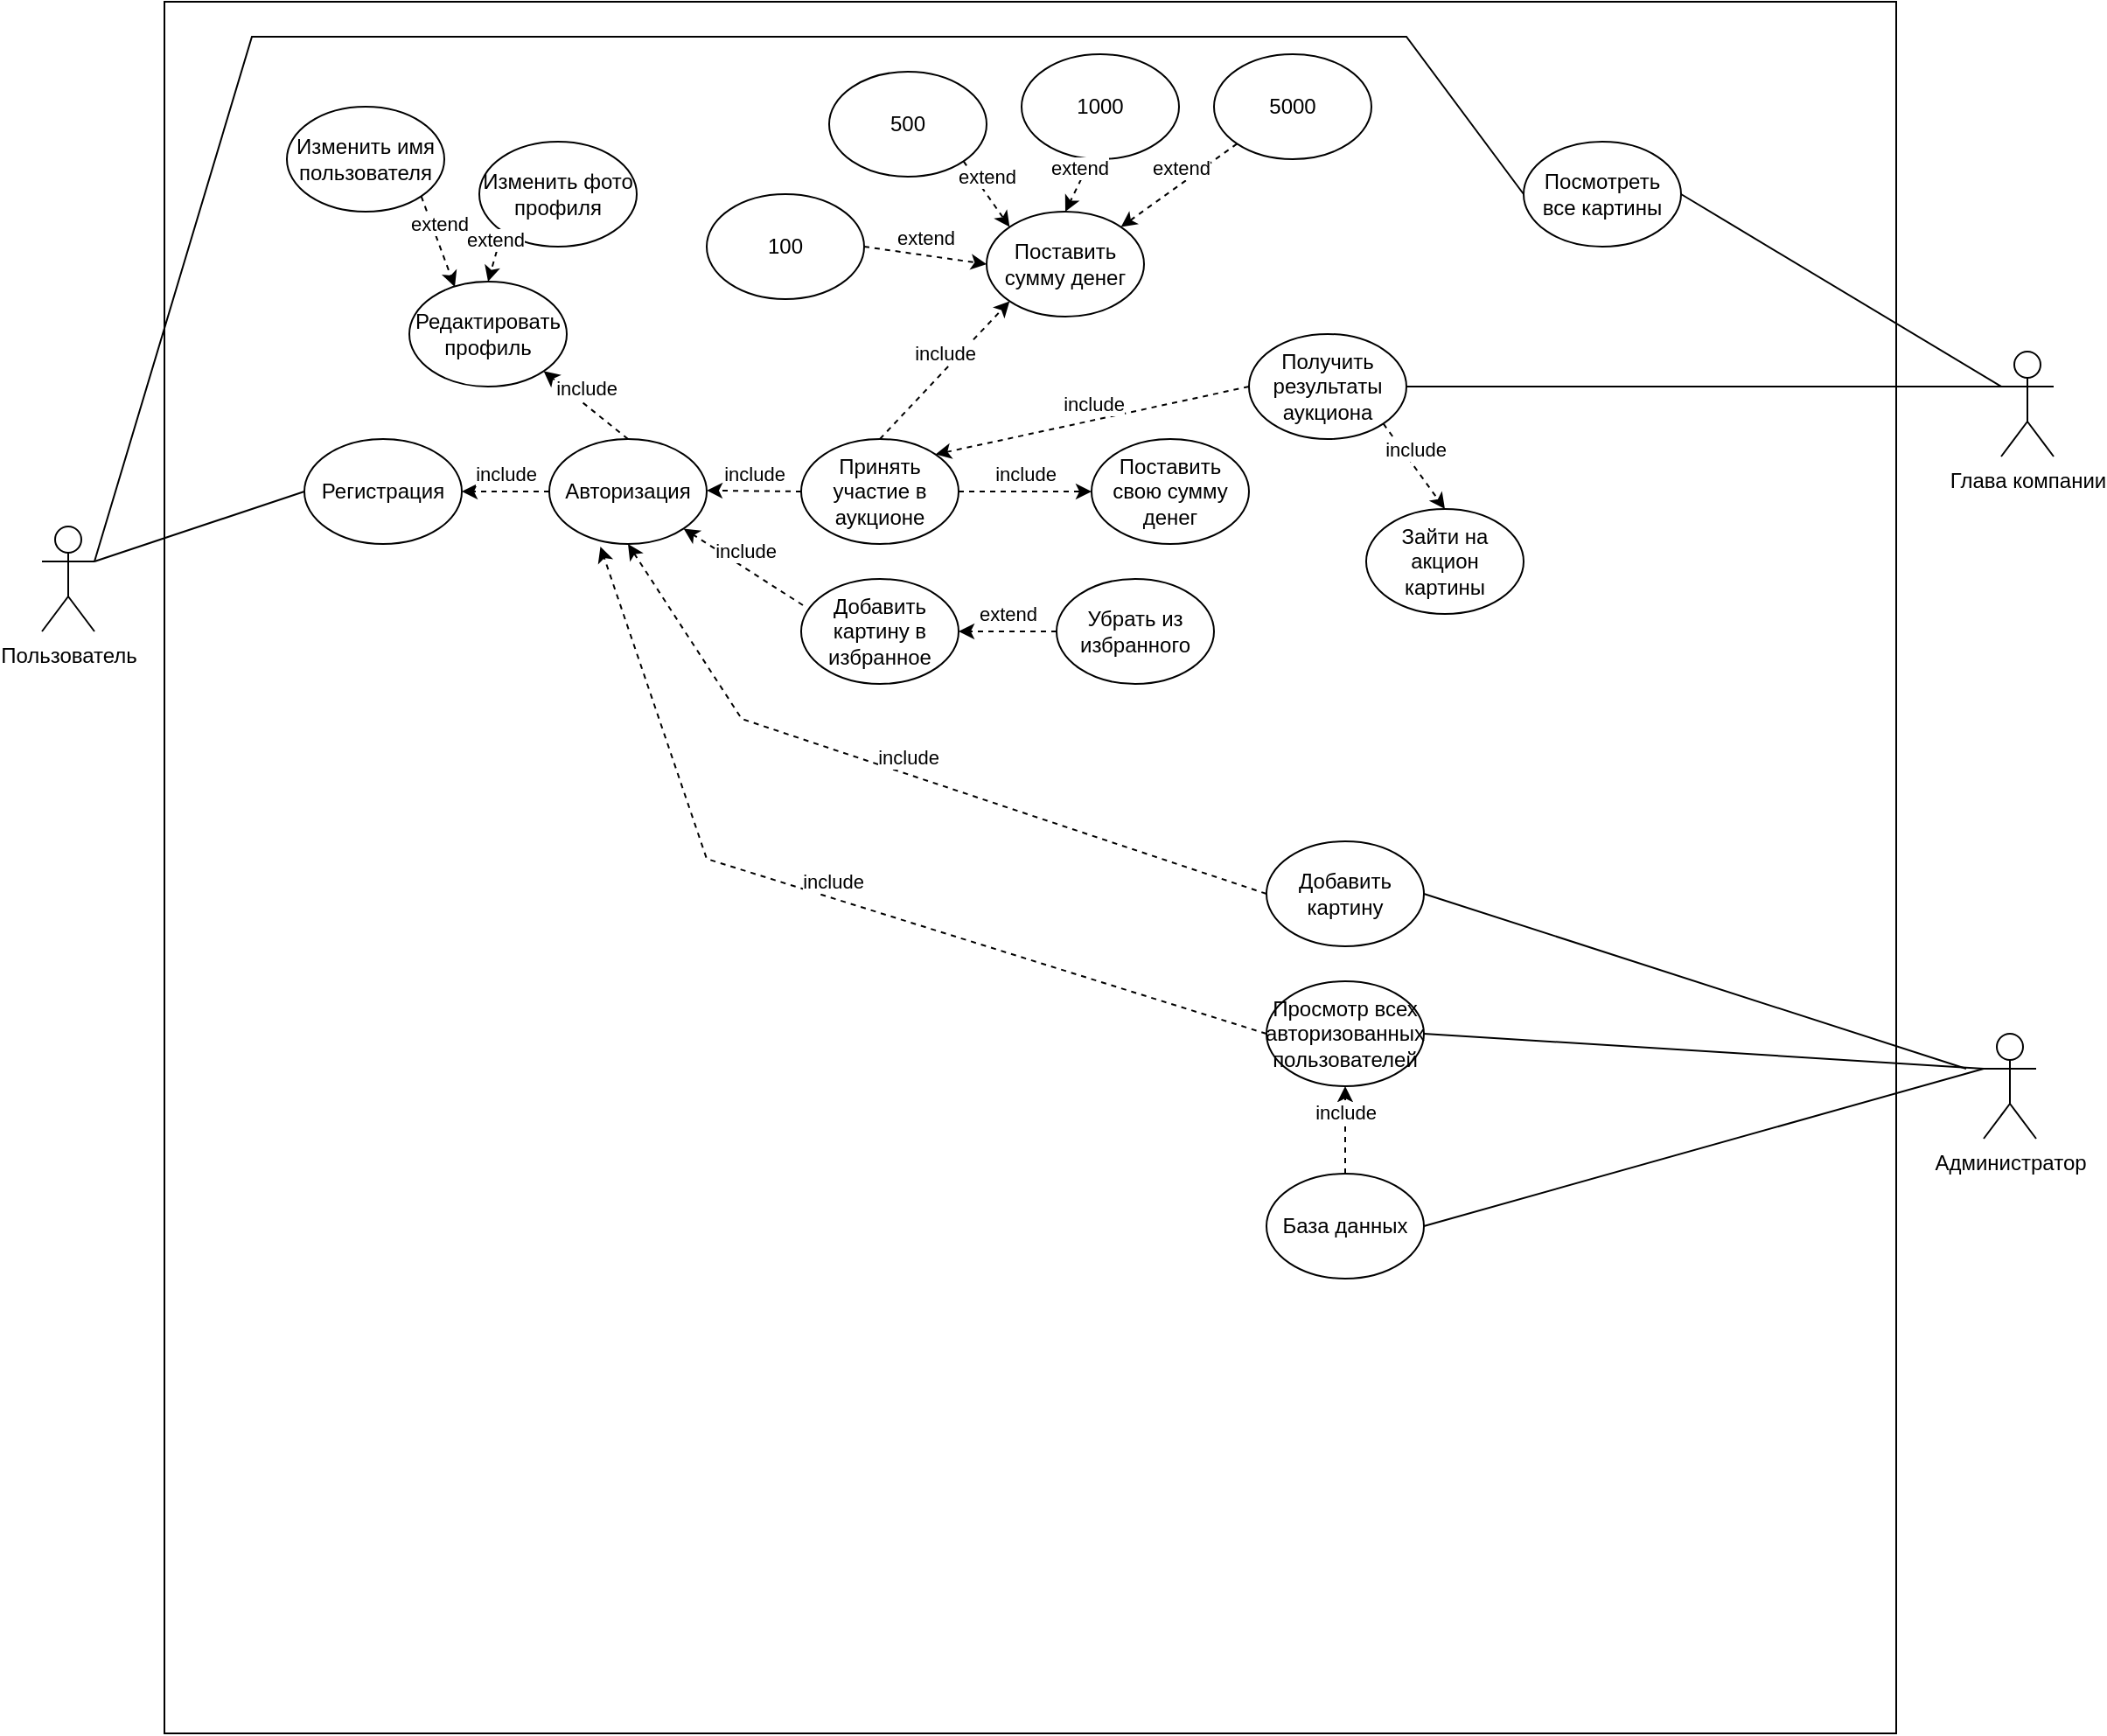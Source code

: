 <mxfile version="27.0.9">
  <diagram name="Страница — 1" id="0iZJXTXvBDXocDnAnRHS">
    <mxGraphModel dx="2893" dy="1119" grid="1" gridSize="10" guides="1" tooltips="1" connect="1" arrows="1" fold="1" page="1" pageScale="1" pageWidth="827" pageHeight="1169" math="0" shadow="0">
      <root>
        <mxCell id="0" />
        <mxCell id="1" parent="0" />
        <mxCell id="6KdGz2hu0lXbB8BNmJrf-1" value="" style="whiteSpace=wrap;html=1;aspect=fixed;fillStyle=auto;fillColor=#FFFFFF;" parent="1" vertex="1">
          <mxGeometry x="50" y="130" width="990" height="990" as="geometry" />
        </mxCell>
        <mxCell id="6KdGz2hu0lXbB8BNmJrf-2" value="Регистрация" style="ellipse;whiteSpace=wrap;html=1;" parent="1" vertex="1">
          <mxGeometry x="130" y="380" width="90" height="60" as="geometry" />
        </mxCell>
        <mxCell id="6KdGz2hu0lXbB8BNmJrf-3" value="Пользователь&lt;br&gt;" style="shape=umlActor;verticalLabelPosition=bottom;verticalAlign=top;html=1;outlineConnect=0;" parent="1" vertex="1">
          <mxGeometry x="-20" y="430" width="30" height="60" as="geometry" />
        </mxCell>
        <mxCell id="6KdGz2hu0lXbB8BNmJrf-4" value="Администратор" style="shape=umlActor;verticalLabelPosition=bottom;verticalAlign=top;html=1;outlineConnect=0;" parent="1" vertex="1">
          <mxGeometry x="1090" y="720" width="30" height="60" as="geometry" />
        </mxCell>
        <mxCell id="6KdGz2hu0lXbB8BNmJrf-6" value="Глава компании" style="shape=umlActor;verticalLabelPosition=bottom;verticalAlign=top;html=1;outlineConnect=0;" parent="1" vertex="1">
          <mxGeometry x="1100" y="330" width="30" height="60" as="geometry" />
        </mxCell>
        <mxCell id="6KdGz2hu0lXbB8BNmJrf-7" value="" style="endArrow=none;html=1;rounded=0;entryX=0;entryY=0.5;entryDx=0;entryDy=0;" parent="1" target="6KdGz2hu0lXbB8BNmJrf-2" edge="1">
          <mxGeometry width="50" height="50" relative="1" as="geometry">
            <mxPoint x="10" y="450" as="sourcePoint" />
            <mxPoint x="60" y="400" as="targetPoint" />
          </mxGeometry>
        </mxCell>
        <mxCell id="6KdGz2hu0lXbB8BNmJrf-8" value="Авторизация" style="ellipse;whiteSpace=wrap;html=1;" parent="1" vertex="1">
          <mxGeometry x="270" y="380" width="90" height="60" as="geometry" />
        </mxCell>
        <mxCell id="6KdGz2hu0lXbB8BNmJrf-10" value="" style="endArrow=classic;html=1;rounded=0;exitX=0;exitY=0.5;exitDx=0;exitDy=0;dashed=1;entryX=1;entryY=0.5;entryDx=0;entryDy=0;" parent="1" source="6KdGz2hu0lXbB8BNmJrf-8" target="6KdGz2hu0lXbB8BNmJrf-2" edge="1">
          <mxGeometry width="50" height="50" relative="1" as="geometry">
            <mxPoint x="230" y="400" as="sourcePoint" />
            <mxPoint x="280" y="350" as="targetPoint" />
          </mxGeometry>
        </mxCell>
        <mxCell id="6KdGz2hu0lXbB8BNmJrf-11" value="include" style="edgeLabel;html=1;align=center;verticalAlign=middle;resizable=0;points=[];" parent="6KdGz2hu0lXbB8BNmJrf-10" vertex="1" connectable="0">
          <mxGeometry x="-0.007" relative="1" as="geometry">
            <mxPoint y="-10" as="offset" />
          </mxGeometry>
        </mxCell>
        <mxCell id="6KdGz2hu0lXbB8BNmJrf-12" value="Принять участие в аукционе" style="ellipse;whiteSpace=wrap;html=1;" parent="1" vertex="1">
          <mxGeometry x="414" y="380" width="90" height="60" as="geometry" />
        </mxCell>
        <mxCell id="6KdGz2hu0lXbB8BNmJrf-13" value="" style="endArrow=classic;html=1;rounded=0;exitX=0;exitY=0.5;exitDx=0;exitDy=0;dashed=1;entryX=1;entryY=0.5;entryDx=0;entryDy=0;" parent="1" source="6KdGz2hu0lXbB8BNmJrf-12" edge="1">
          <mxGeometry width="50" height="50" relative="1" as="geometry">
            <mxPoint x="410" y="409.41" as="sourcePoint" />
            <mxPoint x="360" y="409.41" as="targetPoint" />
          </mxGeometry>
        </mxCell>
        <mxCell id="6KdGz2hu0lXbB8BNmJrf-14" value="include" style="edgeLabel;html=1;align=center;verticalAlign=middle;resizable=0;points=[];" parent="6KdGz2hu0lXbB8BNmJrf-13" vertex="1" connectable="0">
          <mxGeometry x="-0.007" relative="1" as="geometry">
            <mxPoint y="-10" as="offset" />
          </mxGeometry>
        </mxCell>
        <mxCell id="6KdGz2hu0lXbB8BNmJrf-15" value="" style="endArrow=classic;html=1;rounded=0;dashed=1;entryX=0;entryY=1;entryDx=0;entryDy=0;exitX=0.5;exitY=0;exitDx=0;exitDy=0;" parent="1" source="6KdGz2hu0lXbB8BNmJrf-12" target="6KdGz2hu0lXbB8BNmJrf-17" edge="1">
          <mxGeometry width="50" height="50" relative="1" as="geometry">
            <mxPoint x="400" y="330" as="sourcePoint" />
            <mxPoint x="410" y="330" as="targetPoint" />
          </mxGeometry>
        </mxCell>
        <mxCell id="6KdGz2hu0lXbB8BNmJrf-16" value="include" style="edgeLabel;html=1;align=center;verticalAlign=middle;resizable=0;points=[];" parent="6KdGz2hu0lXbB8BNmJrf-15" vertex="1" connectable="0">
          <mxGeometry x="-0.007" relative="1" as="geometry">
            <mxPoint y="-10" as="offset" />
          </mxGeometry>
        </mxCell>
        <mxCell id="6KdGz2hu0lXbB8BNmJrf-17" value="Поставить сумму денег" style="ellipse;whiteSpace=wrap;html=1;" parent="1" vertex="1">
          <mxGeometry x="520" y="250" width="90" height="60" as="geometry" />
        </mxCell>
        <mxCell id="6KdGz2hu0lXbB8BNmJrf-18" value="500" style="ellipse;whiteSpace=wrap;html=1;" parent="1" vertex="1">
          <mxGeometry x="430" y="170" width="90" height="60" as="geometry" />
        </mxCell>
        <mxCell id="6KdGz2hu0lXbB8BNmJrf-19" value="5000" style="ellipse;whiteSpace=wrap;html=1;" parent="1" vertex="1">
          <mxGeometry x="650" y="160" width="90" height="60" as="geometry" />
        </mxCell>
        <mxCell id="6KdGz2hu0lXbB8BNmJrf-20" value="1000" style="ellipse;whiteSpace=wrap;html=1;" parent="1" vertex="1">
          <mxGeometry x="540" y="160" width="90" height="60" as="geometry" />
        </mxCell>
        <mxCell id="6KdGz2hu0lXbB8BNmJrf-21" value="100" style="ellipse;whiteSpace=wrap;html=1;" parent="1" vertex="1">
          <mxGeometry x="360" y="240" width="90" height="60" as="geometry" />
        </mxCell>
        <mxCell id="6KdGz2hu0lXbB8BNmJrf-22" value="" style="endArrow=classic;html=1;rounded=0;dashed=1;entryX=0;entryY=0.5;entryDx=0;entryDy=0;exitX=1;exitY=0.5;exitDx=0;exitDy=0;" parent="1" source="6KdGz2hu0lXbB8BNmJrf-21" target="6KdGz2hu0lXbB8BNmJrf-17" edge="1">
          <mxGeometry width="50" height="50" relative="1" as="geometry">
            <mxPoint x="280" y="290" as="sourcePoint" />
            <mxPoint x="307" y="349" as="targetPoint" />
          </mxGeometry>
        </mxCell>
        <mxCell id="6KdGz2hu0lXbB8BNmJrf-23" value="extend" style="edgeLabel;html=1;align=center;verticalAlign=middle;resizable=0;points=[];" parent="6KdGz2hu0lXbB8BNmJrf-22" vertex="1" connectable="0">
          <mxGeometry x="-0.007" relative="1" as="geometry">
            <mxPoint y="-10" as="offset" />
          </mxGeometry>
        </mxCell>
        <mxCell id="6KdGz2hu0lXbB8BNmJrf-25" value="" style="endArrow=classic;html=1;rounded=0;dashed=1;entryX=0;entryY=0;entryDx=0;entryDy=0;exitX=1;exitY=1;exitDx=0;exitDy=0;" parent="1" source="6KdGz2hu0lXbB8BNmJrf-18" target="6KdGz2hu0lXbB8BNmJrf-17" edge="1">
          <mxGeometry width="50" height="50" relative="1" as="geometry">
            <mxPoint x="290" y="300" as="sourcePoint" />
            <mxPoint x="360" y="310" as="targetPoint" />
          </mxGeometry>
        </mxCell>
        <mxCell id="6KdGz2hu0lXbB8BNmJrf-26" value="extend" style="edgeLabel;html=1;align=center;verticalAlign=middle;resizable=0;points=[];" parent="6KdGz2hu0lXbB8BNmJrf-25" vertex="1" connectable="0">
          <mxGeometry x="-0.007" relative="1" as="geometry">
            <mxPoint y="-10" as="offset" />
          </mxGeometry>
        </mxCell>
        <mxCell id="6KdGz2hu0lXbB8BNmJrf-27" value="" style="endArrow=classic;html=1;rounded=0;dashed=1;entryX=0.5;entryY=0;entryDx=0;entryDy=0;exitX=0.437;exitY=1.011;exitDx=0;exitDy=0;exitPerimeter=0;" parent="1" source="6KdGz2hu0lXbB8BNmJrf-20" target="6KdGz2hu0lXbB8BNmJrf-17" edge="1">
          <mxGeometry width="50" height="50" relative="1" as="geometry">
            <mxPoint x="347" y="251" as="sourcePoint" />
            <mxPoint x="373" y="289" as="targetPoint" />
          </mxGeometry>
        </mxCell>
        <mxCell id="6KdGz2hu0lXbB8BNmJrf-28" value="extend" style="edgeLabel;html=1;align=center;verticalAlign=middle;resizable=0;points=[];" parent="6KdGz2hu0lXbB8BNmJrf-27" vertex="1" connectable="0">
          <mxGeometry x="-0.007" relative="1" as="geometry">
            <mxPoint y="-10" as="offset" />
          </mxGeometry>
        </mxCell>
        <mxCell id="6KdGz2hu0lXbB8BNmJrf-29" value="" style="endArrow=classic;html=1;rounded=0;dashed=1;entryX=1;entryY=0;entryDx=0;entryDy=0;exitX=0;exitY=1;exitDx=0;exitDy=0;" parent="1" source="6KdGz2hu0lXbB8BNmJrf-19" target="6KdGz2hu0lXbB8BNmJrf-17" edge="1">
          <mxGeometry width="50" height="50" relative="1" as="geometry">
            <mxPoint x="419" y="251" as="sourcePoint" />
            <mxPoint x="405" y="280" as="targetPoint" />
          </mxGeometry>
        </mxCell>
        <mxCell id="6KdGz2hu0lXbB8BNmJrf-30" value="extend" style="edgeLabel;html=1;align=center;verticalAlign=middle;resizable=0;points=[];" parent="6KdGz2hu0lXbB8BNmJrf-29" vertex="1" connectable="0">
          <mxGeometry x="-0.007" relative="1" as="geometry">
            <mxPoint y="-10" as="offset" />
          </mxGeometry>
        </mxCell>
        <mxCell id="6KdGz2hu0lXbB8BNmJrf-31" value="Поставить свою сумму денег" style="ellipse;whiteSpace=wrap;html=1;" parent="1" vertex="1">
          <mxGeometry x="580" y="380" width="90" height="60" as="geometry" />
        </mxCell>
        <mxCell id="6KdGz2hu0lXbB8BNmJrf-32" value="" style="endArrow=classic;html=1;rounded=0;dashed=1;entryX=0;entryY=0.5;entryDx=0;entryDy=0;exitX=1;exitY=0.5;exitDx=0;exitDy=0;" parent="1" source="6KdGz2hu0lXbB8BNmJrf-12" target="6KdGz2hu0lXbB8BNmJrf-31" edge="1">
          <mxGeometry width="50" height="50" relative="1" as="geometry">
            <mxPoint x="583" y="440" as="sourcePoint" />
            <mxPoint x="507" y="440" as="targetPoint" />
          </mxGeometry>
        </mxCell>
        <mxCell id="6KdGz2hu0lXbB8BNmJrf-33" value="include" style="edgeLabel;html=1;align=center;verticalAlign=middle;resizable=0;points=[];" parent="6KdGz2hu0lXbB8BNmJrf-32" vertex="1" connectable="0">
          <mxGeometry x="-0.007" relative="1" as="geometry">
            <mxPoint y="-10" as="offset" />
          </mxGeometry>
        </mxCell>
        <mxCell id="6KdGz2hu0lXbB8BNmJrf-34" value="Добавить картину в избранное" style="ellipse;whiteSpace=wrap;html=1;" parent="1" vertex="1">
          <mxGeometry x="414" y="460" width="90" height="60" as="geometry" />
        </mxCell>
        <mxCell id="6KdGz2hu0lXbB8BNmJrf-35" value="" style="endArrow=classic;html=1;rounded=0;exitX=0.011;exitY=0.25;exitDx=0;exitDy=0;dashed=1;entryX=1;entryY=1;entryDx=0;entryDy=0;exitPerimeter=0;" parent="1" source="6KdGz2hu0lXbB8BNmJrf-34" target="6KdGz2hu0lXbB8BNmJrf-8" edge="1">
          <mxGeometry width="50" height="50" relative="1" as="geometry">
            <mxPoint x="558" y="410.25" as="sourcePoint" />
            <mxPoint x="504" y="409.66" as="targetPoint" />
          </mxGeometry>
        </mxCell>
        <mxCell id="6KdGz2hu0lXbB8BNmJrf-36" value="include" style="edgeLabel;html=1;align=center;verticalAlign=middle;resizable=0;points=[];" parent="6KdGz2hu0lXbB8BNmJrf-35" vertex="1" connectable="0">
          <mxGeometry x="-0.007" relative="1" as="geometry">
            <mxPoint y="-10" as="offset" />
          </mxGeometry>
        </mxCell>
        <mxCell id="6KdGz2hu0lXbB8BNmJrf-37" value="" style="endArrow=classic;html=1;rounded=0;dashed=1;entryX=1;entryY=0.5;entryDx=0;entryDy=0;" parent="1" target="6KdGz2hu0lXbB8BNmJrf-34" edge="1">
          <mxGeometry width="50" height="50" relative="1" as="geometry">
            <mxPoint x="560" y="490" as="sourcePoint" />
            <mxPoint x="530" y="460" as="targetPoint" />
          </mxGeometry>
        </mxCell>
        <mxCell id="6KdGz2hu0lXbB8BNmJrf-38" value="extend" style="edgeLabel;html=1;align=center;verticalAlign=middle;resizable=0;points=[];" parent="6KdGz2hu0lXbB8BNmJrf-37" vertex="1" connectable="0">
          <mxGeometry x="-0.007" relative="1" as="geometry">
            <mxPoint y="-10" as="offset" />
          </mxGeometry>
        </mxCell>
        <mxCell id="6KdGz2hu0lXbB8BNmJrf-39" value="Убрать из избранного" style="ellipse;whiteSpace=wrap;html=1;" parent="1" vertex="1">
          <mxGeometry x="560" y="460" width="90" height="60" as="geometry" />
        </mxCell>
        <mxCell id="6KdGz2hu0lXbB8BNmJrf-40" value="Добавить картину" style="ellipse;whiteSpace=wrap;html=1;" parent="1" vertex="1">
          <mxGeometry x="680" y="610" width="90" height="60" as="geometry" />
        </mxCell>
        <mxCell id="6KdGz2hu0lXbB8BNmJrf-43" value="" style="endArrow=none;html=1;rounded=0;entryX=0;entryY=0.333;entryDx=0;entryDy=0;entryPerimeter=0;exitX=1;exitY=0.5;exitDx=0;exitDy=0;" parent="1" source="6KdGz2hu0lXbB8BNmJrf-44" target="6KdGz2hu0lXbB8BNmJrf-4" edge="1">
          <mxGeometry width="50" height="50" relative="1" as="geometry">
            <mxPoint x="710" y="790" as="sourcePoint" />
            <mxPoint x="790" y="800" as="targetPoint" />
          </mxGeometry>
        </mxCell>
        <mxCell id="6KdGz2hu0lXbB8BNmJrf-44" value="Просмотр всех авторизованных пользователей" style="ellipse;whiteSpace=wrap;html=1;" parent="1" vertex="1">
          <mxGeometry x="680" y="690" width="90" height="60" as="geometry" />
        </mxCell>
        <mxCell id="6KdGz2hu0lXbB8BNmJrf-46" value="" style="endArrow=classic;html=1;rounded=0;exitX=0;exitY=0.5;exitDx=0;exitDy=0;dashed=1;entryX=0.325;entryY=1.025;entryDx=0;entryDy=0;entryPerimeter=0;" parent="1" source="6KdGz2hu0lXbB8BNmJrf-44" target="6KdGz2hu0lXbB8BNmJrf-8" edge="1">
          <mxGeometry width="50" height="50" relative="1" as="geometry">
            <mxPoint x="425" y="570" as="sourcePoint" />
            <mxPoint x="320" y="450" as="targetPoint" />
            <Array as="points">
              <mxPoint x="360" y="620" />
            </Array>
          </mxGeometry>
        </mxCell>
        <mxCell id="6KdGz2hu0lXbB8BNmJrf-47" value="include" style="edgeLabel;html=1;align=center;verticalAlign=middle;resizable=0;points=[];" parent="6KdGz2hu0lXbB8BNmJrf-46" vertex="1" connectable="0">
          <mxGeometry x="-0.007" relative="1" as="geometry">
            <mxPoint y="-10" as="offset" />
          </mxGeometry>
        </mxCell>
        <mxCell id="6KdGz2hu0lXbB8BNmJrf-48" value="База данных" style="ellipse;whiteSpace=wrap;html=1;" parent="1" vertex="1">
          <mxGeometry x="680" y="800" width="90" height="60" as="geometry" />
        </mxCell>
        <mxCell id="6KdGz2hu0lXbB8BNmJrf-49" value="" style="endArrow=none;html=1;rounded=0;exitX=1;exitY=0.5;exitDx=0;exitDy=0;entryX=0;entryY=0.333;entryDx=0;entryDy=0;entryPerimeter=0;" parent="1" source="6KdGz2hu0lXbB8BNmJrf-48" target="6KdGz2hu0lXbB8BNmJrf-4" edge="1">
          <mxGeometry width="50" height="50" relative="1" as="geometry">
            <mxPoint x="790" y="810" as="sourcePoint" />
            <mxPoint x="1100" y="980" as="targetPoint" />
          </mxGeometry>
        </mxCell>
        <mxCell id="6KdGz2hu0lXbB8BNmJrf-50" value="" style="endArrow=classic;html=1;rounded=0;exitX=0.5;exitY=0;exitDx=0;exitDy=0;dashed=1;entryX=0.5;entryY=1;entryDx=0;entryDy=0;" parent="1" source="6KdGz2hu0lXbB8BNmJrf-48" target="6KdGz2hu0lXbB8BNmJrf-44" edge="1">
          <mxGeometry width="50" height="50" relative="1" as="geometry">
            <mxPoint x="700" y="810" as="sourcePoint" />
            <mxPoint x="185" y="450" as="targetPoint" />
            <Array as="points" />
          </mxGeometry>
        </mxCell>
        <mxCell id="6KdGz2hu0lXbB8BNmJrf-51" value="include" style="edgeLabel;html=1;align=center;verticalAlign=middle;resizable=0;points=[];" parent="6KdGz2hu0lXbB8BNmJrf-50" vertex="1" connectable="0">
          <mxGeometry x="-0.007" relative="1" as="geometry">
            <mxPoint y="-10" as="offset" />
          </mxGeometry>
        </mxCell>
        <mxCell id="6KdGz2hu0lXbB8BNmJrf-53" value="" style="endArrow=none;html=1;rounded=0;exitX=1;exitY=0.5;exitDx=0;exitDy=0;" parent="1" source="6KdGz2hu0lXbB8BNmJrf-40" edge="1">
          <mxGeometry width="50" height="50" relative="1" as="geometry">
            <mxPoint x="790" y="810" as="sourcePoint" />
            <mxPoint x="1080" y="740" as="targetPoint" />
          </mxGeometry>
        </mxCell>
        <mxCell id="6KdGz2hu0lXbB8BNmJrf-54" value="" style="endArrow=classic;html=1;rounded=0;exitX=0;exitY=0.5;exitDx=0;exitDy=0;dashed=1;entryX=0.5;entryY=1;entryDx=0;entryDy=0;" parent="1" source="6KdGz2hu0lXbB8BNmJrf-40" target="6KdGz2hu0lXbB8BNmJrf-8" edge="1">
          <mxGeometry width="50" height="50" relative="1" as="geometry">
            <mxPoint x="690" y="700" as="sourcePoint" />
            <mxPoint x="175" y="340" as="targetPoint" />
            <Array as="points">
              <mxPoint x="380" y="540" />
            </Array>
          </mxGeometry>
        </mxCell>
        <mxCell id="6KdGz2hu0lXbB8BNmJrf-55" value="include" style="edgeLabel;html=1;align=center;verticalAlign=middle;resizable=0;points=[];" parent="6KdGz2hu0lXbB8BNmJrf-54" vertex="1" connectable="0">
          <mxGeometry x="-0.007" relative="1" as="geometry">
            <mxPoint y="-10" as="offset" />
          </mxGeometry>
        </mxCell>
        <mxCell id="6KdGz2hu0lXbB8BNmJrf-56" value="Посмотреть все картины" style="ellipse;whiteSpace=wrap;html=1;" parent="1" vertex="1">
          <mxGeometry x="827" y="210" width="90" height="60" as="geometry" />
        </mxCell>
        <mxCell id="6KdGz2hu0lXbB8BNmJrf-57" value="" style="endArrow=none;html=1;rounded=0;exitX=1;exitY=0.5;exitDx=0;exitDy=0;entryX=0;entryY=0.333;entryDx=0;entryDy=0;entryPerimeter=0;" parent="1" source="6KdGz2hu0lXbB8BNmJrf-56" target="6KdGz2hu0lXbB8BNmJrf-6" edge="1">
          <mxGeometry width="50" height="50" relative="1" as="geometry">
            <mxPoint x="790" y="710" as="sourcePoint" />
            <mxPoint x="1110" y="990" as="targetPoint" />
          </mxGeometry>
        </mxCell>
        <mxCell id="6KdGz2hu0lXbB8BNmJrf-60" value="Редактировать профиль" style="ellipse;whiteSpace=wrap;html=1;" parent="1" vertex="1">
          <mxGeometry x="190" y="290" width="90" height="60" as="geometry" />
        </mxCell>
        <mxCell id="6KdGz2hu0lXbB8BNmJrf-61" value="" style="endArrow=classic;html=1;rounded=0;exitX=0.5;exitY=0;exitDx=0;exitDy=0;dashed=1;entryX=1;entryY=1;entryDx=0;entryDy=0;" parent="1" source="6KdGz2hu0lXbB8BNmJrf-8" target="6KdGz2hu0lXbB8BNmJrf-60" edge="1">
          <mxGeometry width="50" height="50" relative="1" as="geometry">
            <mxPoint x="424" y="420" as="sourcePoint" />
            <mxPoint x="370" y="419.41" as="targetPoint" />
          </mxGeometry>
        </mxCell>
        <mxCell id="6KdGz2hu0lXbB8BNmJrf-62" value="include" style="edgeLabel;html=1;align=center;verticalAlign=middle;resizable=0;points=[];" parent="6KdGz2hu0lXbB8BNmJrf-61" vertex="1" connectable="0">
          <mxGeometry x="-0.007" relative="1" as="geometry">
            <mxPoint y="-10" as="offset" />
          </mxGeometry>
        </mxCell>
        <mxCell id="6KdGz2hu0lXbB8BNmJrf-67" value="Изменить фото профиля" style="ellipse;whiteSpace=wrap;html=1;" parent="1" vertex="1">
          <mxGeometry x="230" y="210" width="90" height="60" as="geometry" />
        </mxCell>
        <mxCell id="6KdGz2hu0lXbB8BNmJrf-68" value="" style="endArrow=classic;html=1;rounded=0;exitX=0;exitY=1;exitDx=0;exitDy=0;dashed=1;entryX=0.5;entryY=0;entryDx=0;entryDy=0;" parent="1" source="6KdGz2hu0lXbB8BNmJrf-67" target="6KdGz2hu0lXbB8BNmJrf-60" edge="1">
          <mxGeometry width="50" height="50" relative="1" as="geometry">
            <mxPoint x="288" y="342" as="sourcePoint" />
            <mxPoint x="325" y="390" as="targetPoint" />
          </mxGeometry>
        </mxCell>
        <mxCell id="6KdGz2hu0lXbB8BNmJrf-69" value="extend" style="edgeLabel;html=1;align=center;verticalAlign=middle;resizable=0;points=[];" parent="6KdGz2hu0lXbB8BNmJrf-68" vertex="1" connectable="0">
          <mxGeometry x="-0.007" relative="1" as="geometry">
            <mxPoint y="-10" as="offset" />
          </mxGeometry>
        </mxCell>
        <mxCell id="6KdGz2hu0lXbB8BNmJrf-70" value="Изменить имя пользователя" style="ellipse;whiteSpace=wrap;html=1;" parent="1" vertex="1">
          <mxGeometry x="120" y="190" width="90" height="60" as="geometry" />
        </mxCell>
        <mxCell id="6KdGz2hu0lXbB8BNmJrf-71" value="" style="endArrow=classic;html=1;rounded=0;exitX=1;exitY=1;exitDx=0;exitDy=0;dashed=1;entryX=0.289;entryY=0.05;entryDx=0;entryDy=0;entryPerimeter=0;" parent="1" source="6KdGz2hu0lXbB8BNmJrf-70" target="6KdGz2hu0lXbB8BNmJrf-60" edge="1">
          <mxGeometry width="50" height="50" relative="1" as="geometry">
            <mxPoint x="253" y="271" as="sourcePoint" />
            <mxPoint x="245" y="300" as="targetPoint" />
          </mxGeometry>
        </mxCell>
        <mxCell id="6KdGz2hu0lXbB8BNmJrf-72" value="extend" style="edgeLabel;html=1;align=center;verticalAlign=middle;resizable=0;points=[];" parent="6KdGz2hu0lXbB8BNmJrf-71" vertex="1" connectable="0">
          <mxGeometry x="-0.007" relative="1" as="geometry">
            <mxPoint y="-10" as="offset" />
          </mxGeometry>
        </mxCell>
        <mxCell id="6KdGz2hu0lXbB8BNmJrf-74" value="Получить результаты аукциона" style="ellipse;whiteSpace=wrap;html=1;" parent="1" vertex="1">
          <mxGeometry x="670" y="320" width="90" height="60" as="geometry" />
        </mxCell>
        <mxCell id="6KdGz2hu0lXbB8BNmJrf-75" value="" style="endArrow=none;html=1;rounded=0;exitX=1;exitY=0.5;exitDx=0;exitDy=0;" parent="1" source="6KdGz2hu0lXbB8BNmJrf-74" edge="1">
          <mxGeometry width="50" height="50" relative="1" as="geometry">
            <mxPoint x="870" y="310" as="sourcePoint" />
            <mxPoint x="1100" y="350" as="targetPoint" />
          </mxGeometry>
        </mxCell>
        <mxCell id="6KdGz2hu0lXbB8BNmJrf-76" value="" style="endArrow=classic;html=1;rounded=0;dashed=1;entryX=1;entryY=0;entryDx=0;entryDy=0;exitX=0;exitY=0.5;exitDx=0;exitDy=0;" parent="1" source="6KdGz2hu0lXbB8BNmJrf-74" target="6KdGz2hu0lXbB8BNmJrf-12" edge="1">
          <mxGeometry width="50" height="50" relative="1" as="geometry">
            <mxPoint x="640" y="410" as="sourcePoint" />
            <mxPoint x="514" y="420" as="targetPoint" />
          </mxGeometry>
        </mxCell>
        <mxCell id="6KdGz2hu0lXbB8BNmJrf-77" value="include" style="edgeLabel;html=1;align=center;verticalAlign=middle;resizable=0;points=[];" parent="6KdGz2hu0lXbB8BNmJrf-76" vertex="1" connectable="0">
          <mxGeometry x="-0.007" relative="1" as="geometry">
            <mxPoint y="-10" as="offset" />
          </mxGeometry>
        </mxCell>
        <mxCell id="6mVaHCkLoRMS8QQd_I1D-2" value="Зайти на акцион картины" style="ellipse;whiteSpace=wrap;html=1;" vertex="1" parent="1">
          <mxGeometry x="737" y="420" width="90" height="60" as="geometry" />
        </mxCell>
        <mxCell id="6mVaHCkLoRMS8QQd_I1D-3" value="" style="endArrow=classic;html=1;rounded=0;dashed=1;exitX=1;exitY=1;exitDx=0;exitDy=0;entryX=0.5;entryY=0;entryDx=0;entryDy=0;" edge="1" parent="1" source="6KdGz2hu0lXbB8BNmJrf-74" target="6mVaHCkLoRMS8QQd_I1D-2">
          <mxGeometry width="50" height="50" relative="1" as="geometry">
            <mxPoint x="869" y="370" as="sourcePoint" />
            <mxPoint x="690" y="409" as="targetPoint" />
          </mxGeometry>
        </mxCell>
        <mxCell id="6mVaHCkLoRMS8QQd_I1D-4" value="include" style="edgeLabel;html=1;align=center;verticalAlign=middle;resizable=0;points=[];" vertex="1" connectable="0" parent="6mVaHCkLoRMS8QQd_I1D-3">
          <mxGeometry x="-0.007" relative="1" as="geometry">
            <mxPoint y="-10" as="offset" />
          </mxGeometry>
        </mxCell>
        <mxCell id="6mVaHCkLoRMS8QQd_I1D-5" value="" style="endArrow=none;html=1;rounded=0;entryX=0;entryY=0.5;entryDx=0;entryDy=0;" edge="1" parent="1" target="6KdGz2hu0lXbB8BNmJrf-56">
          <mxGeometry width="50" height="50" relative="1" as="geometry">
            <mxPoint x="10" y="450" as="sourcePoint" />
            <mxPoint x="30" y="160" as="targetPoint" />
            <Array as="points">
              <mxPoint x="100" y="150" />
              <mxPoint x="420" y="150" />
              <mxPoint x="760" y="150" />
            </Array>
          </mxGeometry>
        </mxCell>
      </root>
    </mxGraphModel>
  </diagram>
</mxfile>
